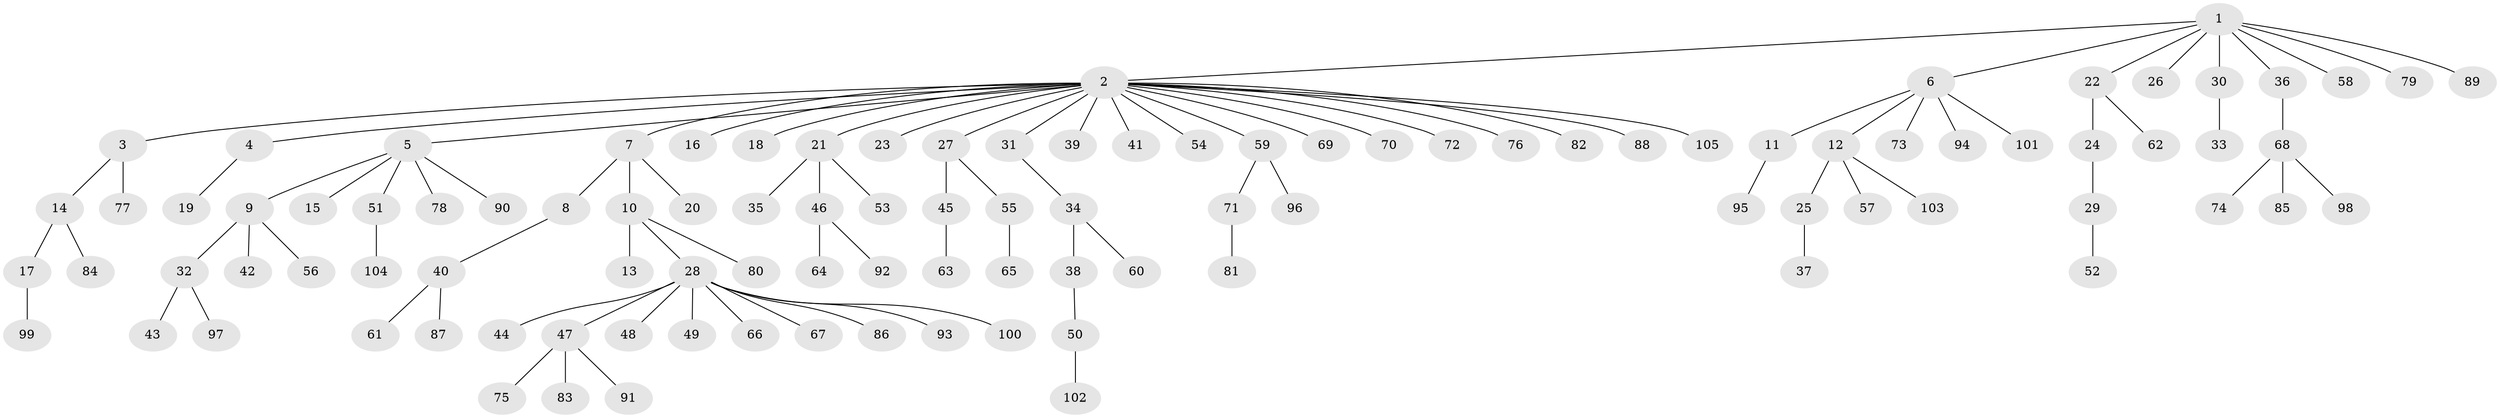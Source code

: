 // Generated by graph-tools (version 1.1) at 2025/35/03/09/25 02:35:38]
// undirected, 105 vertices, 104 edges
graph export_dot {
graph [start="1"]
  node [color=gray90,style=filled];
  1;
  2;
  3;
  4;
  5;
  6;
  7;
  8;
  9;
  10;
  11;
  12;
  13;
  14;
  15;
  16;
  17;
  18;
  19;
  20;
  21;
  22;
  23;
  24;
  25;
  26;
  27;
  28;
  29;
  30;
  31;
  32;
  33;
  34;
  35;
  36;
  37;
  38;
  39;
  40;
  41;
  42;
  43;
  44;
  45;
  46;
  47;
  48;
  49;
  50;
  51;
  52;
  53;
  54;
  55;
  56;
  57;
  58;
  59;
  60;
  61;
  62;
  63;
  64;
  65;
  66;
  67;
  68;
  69;
  70;
  71;
  72;
  73;
  74;
  75;
  76;
  77;
  78;
  79;
  80;
  81;
  82;
  83;
  84;
  85;
  86;
  87;
  88;
  89;
  90;
  91;
  92;
  93;
  94;
  95;
  96;
  97;
  98;
  99;
  100;
  101;
  102;
  103;
  104;
  105;
  1 -- 2;
  1 -- 6;
  1 -- 22;
  1 -- 26;
  1 -- 30;
  1 -- 36;
  1 -- 58;
  1 -- 79;
  1 -- 89;
  2 -- 3;
  2 -- 4;
  2 -- 5;
  2 -- 7;
  2 -- 16;
  2 -- 18;
  2 -- 21;
  2 -- 23;
  2 -- 27;
  2 -- 31;
  2 -- 39;
  2 -- 41;
  2 -- 54;
  2 -- 59;
  2 -- 69;
  2 -- 70;
  2 -- 72;
  2 -- 76;
  2 -- 82;
  2 -- 88;
  2 -- 105;
  3 -- 14;
  3 -- 77;
  4 -- 19;
  5 -- 9;
  5 -- 15;
  5 -- 51;
  5 -- 78;
  5 -- 90;
  6 -- 11;
  6 -- 12;
  6 -- 73;
  6 -- 94;
  6 -- 101;
  7 -- 8;
  7 -- 10;
  7 -- 20;
  8 -- 40;
  9 -- 32;
  9 -- 42;
  9 -- 56;
  10 -- 13;
  10 -- 28;
  10 -- 80;
  11 -- 95;
  12 -- 25;
  12 -- 57;
  12 -- 103;
  14 -- 17;
  14 -- 84;
  17 -- 99;
  21 -- 35;
  21 -- 46;
  21 -- 53;
  22 -- 24;
  22 -- 62;
  24 -- 29;
  25 -- 37;
  27 -- 45;
  27 -- 55;
  28 -- 44;
  28 -- 47;
  28 -- 48;
  28 -- 49;
  28 -- 66;
  28 -- 67;
  28 -- 86;
  28 -- 93;
  28 -- 100;
  29 -- 52;
  30 -- 33;
  31 -- 34;
  32 -- 43;
  32 -- 97;
  34 -- 38;
  34 -- 60;
  36 -- 68;
  38 -- 50;
  40 -- 61;
  40 -- 87;
  45 -- 63;
  46 -- 64;
  46 -- 92;
  47 -- 75;
  47 -- 83;
  47 -- 91;
  50 -- 102;
  51 -- 104;
  55 -- 65;
  59 -- 71;
  59 -- 96;
  68 -- 74;
  68 -- 85;
  68 -- 98;
  71 -- 81;
}
